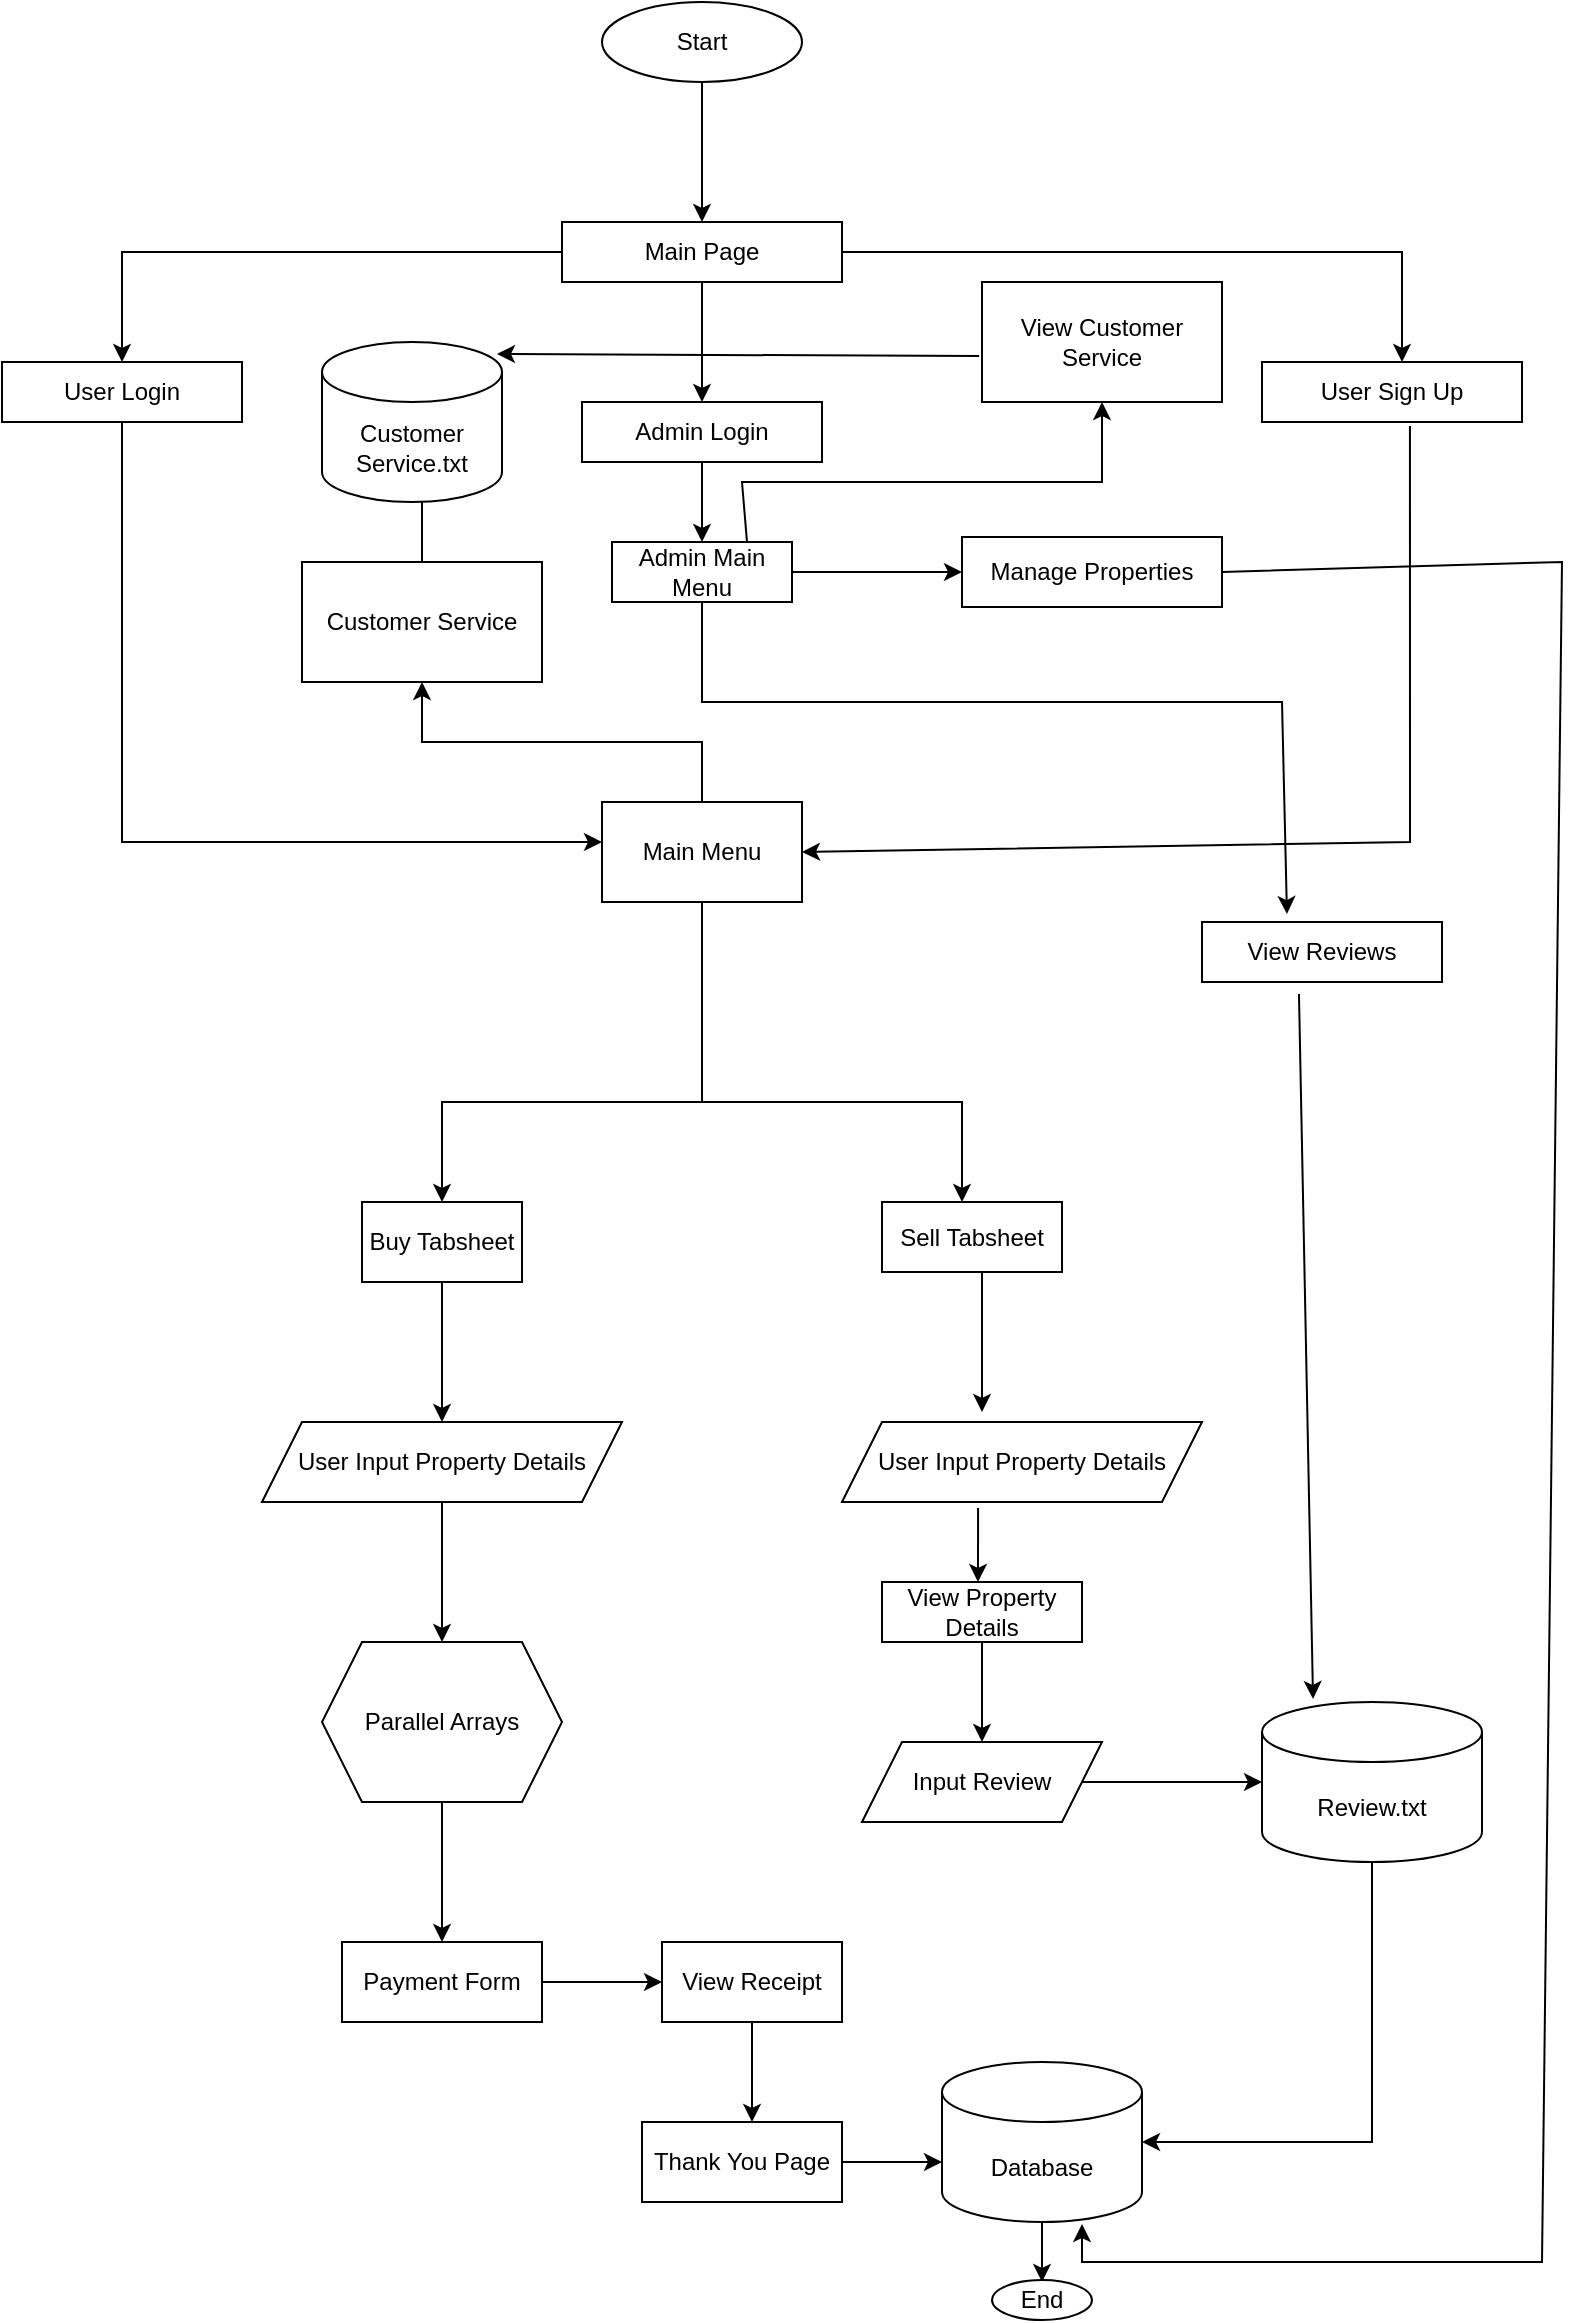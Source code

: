 <mxfile version="24.3.1" type="device">
  <diagram name="Page-1" id="vj-WcJgXzLhIy-W4kLRI">
    <mxGraphModel dx="794" dy="505" grid="1" gridSize="10" guides="1" tooltips="1" connect="1" arrows="1" fold="1" page="1" pageScale="1" pageWidth="827" pageHeight="1169" math="0" shadow="0">
      <root>
        <mxCell id="0" />
        <mxCell id="1" parent="0" />
        <mxCell id="ownzThEsMmK_FNB4vp_O-1" value="Start" style="ellipse;whiteSpace=wrap;html=1;" parent="1" vertex="1">
          <mxGeometry x="330" y="10" width="100" height="40" as="geometry" />
        </mxCell>
        <mxCell id="ownzThEsMmK_FNB4vp_O-2" value="" style="endArrow=classic;html=1;rounded=0;exitX=0.5;exitY=1;exitDx=0;exitDy=0;" parent="1" source="ownzThEsMmK_FNB4vp_O-1" edge="1">
          <mxGeometry width="50" height="50" relative="1" as="geometry">
            <mxPoint x="380" y="290" as="sourcePoint" />
            <mxPoint x="380" y="120" as="targetPoint" />
          </mxGeometry>
        </mxCell>
        <mxCell id="ownzThEsMmK_FNB4vp_O-3" value="Main Page" style="rounded=0;whiteSpace=wrap;html=1;" parent="1" vertex="1">
          <mxGeometry x="310" y="120" width="140" height="30" as="geometry" />
        </mxCell>
        <mxCell id="ownzThEsMmK_FNB4vp_O-4" value="" style="endArrow=classic;html=1;rounded=0;exitX=0;exitY=0.5;exitDx=0;exitDy=0;" parent="1" source="ownzThEsMmK_FNB4vp_O-3" edge="1">
          <mxGeometry width="50" height="50" relative="1" as="geometry">
            <mxPoint x="380" y="290" as="sourcePoint" />
            <mxPoint x="90" y="190" as="targetPoint" />
            <Array as="points">
              <mxPoint x="90" y="135" />
            </Array>
          </mxGeometry>
        </mxCell>
        <mxCell id="ownzThEsMmK_FNB4vp_O-6" value="" style="endArrow=classic;html=1;rounded=0;exitX=1;exitY=0.5;exitDx=0;exitDy=0;" parent="1" source="ownzThEsMmK_FNB4vp_O-3" edge="1">
          <mxGeometry width="50" height="50" relative="1" as="geometry">
            <mxPoint x="380" y="290" as="sourcePoint" />
            <mxPoint x="730" y="190" as="targetPoint" />
            <Array as="points">
              <mxPoint x="730" y="135" />
            </Array>
          </mxGeometry>
        </mxCell>
        <mxCell id="ownzThEsMmK_FNB4vp_O-8" value="User Login" style="rounded=0;whiteSpace=wrap;html=1;" parent="1" vertex="1">
          <mxGeometry x="30" y="190" width="120" height="30" as="geometry" />
        </mxCell>
        <mxCell id="ownzThEsMmK_FNB4vp_O-9" value="User Sign Up" style="rounded=0;whiteSpace=wrap;html=1;" parent="1" vertex="1">
          <mxGeometry x="660" y="190" width="130" height="30" as="geometry" />
        </mxCell>
        <mxCell id="ownzThEsMmK_FNB4vp_O-10" value="Admin Login" style="rounded=0;whiteSpace=wrap;html=1;" parent="1" vertex="1">
          <mxGeometry x="320" y="210" width="120" height="30" as="geometry" />
        </mxCell>
        <mxCell id="GqK_yRSYYHobmtIPXfuX-1" value="" style="endArrow=classic;html=1;rounded=0;exitX=0.5;exitY=1;exitDx=0;exitDy=0;entryX=0.5;entryY=0;entryDx=0;entryDy=0;" edge="1" parent="1" source="ownzThEsMmK_FNB4vp_O-3" target="ownzThEsMmK_FNB4vp_O-10">
          <mxGeometry width="50" height="50" relative="1" as="geometry">
            <mxPoint x="380" y="290" as="sourcePoint" />
            <mxPoint x="430" y="240" as="targetPoint" />
          </mxGeometry>
        </mxCell>
        <mxCell id="GqK_yRSYYHobmtIPXfuX-2" value="" style="endArrow=classic;html=1;rounded=0;exitX=0.5;exitY=1;exitDx=0;exitDy=0;" edge="1" parent="1" source="ownzThEsMmK_FNB4vp_O-8">
          <mxGeometry width="50" height="50" relative="1" as="geometry">
            <mxPoint x="80" y="230" as="sourcePoint" />
            <mxPoint x="330" y="430" as="targetPoint" />
            <Array as="points">
              <mxPoint x="90" y="430" />
            </Array>
          </mxGeometry>
        </mxCell>
        <mxCell id="GqK_yRSYYHobmtIPXfuX-3" value="Main Menu" style="rounded=0;whiteSpace=wrap;html=1;" vertex="1" parent="1">
          <mxGeometry x="330" y="410" width="100" height="50" as="geometry" />
        </mxCell>
        <mxCell id="GqK_yRSYYHobmtIPXfuX-5" value="" style="endArrow=classic;html=1;rounded=0;exitX=0.569;exitY=1.067;exitDx=0;exitDy=0;exitPerimeter=0;entryX=1;entryY=0.5;entryDx=0;entryDy=0;" edge="1" parent="1" source="ownzThEsMmK_FNB4vp_O-9" target="GqK_yRSYYHobmtIPXfuX-3">
          <mxGeometry width="50" height="50" relative="1" as="geometry">
            <mxPoint x="380" y="430" as="sourcePoint" />
            <mxPoint x="440" y="430" as="targetPoint" />
            <Array as="points">
              <mxPoint x="734" y="430" />
            </Array>
          </mxGeometry>
        </mxCell>
        <mxCell id="GqK_yRSYYHobmtIPXfuX-6" value="" style="endArrow=classic;html=1;rounded=0;exitX=0.5;exitY=1;exitDx=0;exitDy=0;" edge="1" parent="1" source="GqK_yRSYYHobmtIPXfuX-3">
          <mxGeometry width="50" height="50" relative="1" as="geometry">
            <mxPoint x="270" y="430" as="sourcePoint" />
            <mxPoint x="250" y="610" as="targetPoint" />
            <Array as="points">
              <mxPoint x="380" y="560" />
              <mxPoint x="250" y="560" />
            </Array>
          </mxGeometry>
        </mxCell>
        <mxCell id="GqK_yRSYYHobmtIPXfuX-7" value="" style="endArrow=classic;html=1;rounded=0;" edge="1" parent="1">
          <mxGeometry width="50" height="50" relative="1" as="geometry">
            <mxPoint x="380" y="560" as="sourcePoint" />
            <mxPoint x="510" y="610" as="targetPoint" />
            <Array as="points">
              <mxPoint x="510" y="560" />
            </Array>
          </mxGeometry>
        </mxCell>
        <mxCell id="GqK_yRSYYHobmtIPXfuX-8" value="Buy Tabsheet" style="rounded=0;whiteSpace=wrap;html=1;" vertex="1" parent="1">
          <mxGeometry x="210" y="610" width="80" height="40" as="geometry" />
        </mxCell>
        <mxCell id="GqK_yRSYYHobmtIPXfuX-9" value="Sell Tabsheet" style="rounded=0;whiteSpace=wrap;html=1;" vertex="1" parent="1">
          <mxGeometry x="470" y="610" width="90" height="35" as="geometry" />
        </mxCell>
        <mxCell id="GqK_yRSYYHobmtIPXfuX-10" value="" style="endArrow=classic;html=1;rounded=0;exitX=0.5;exitY=1;exitDx=0;exitDy=0;" edge="1" parent="1" source="GqK_yRSYYHobmtIPXfuX-8">
          <mxGeometry width="50" height="50" relative="1" as="geometry">
            <mxPoint x="270" y="720" as="sourcePoint" />
            <mxPoint x="250" y="720" as="targetPoint" />
          </mxGeometry>
        </mxCell>
        <mxCell id="GqK_yRSYYHobmtIPXfuX-11" value="User Input Property Details" style="shape=parallelogram;perimeter=parallelogramPerimeter;whiteSpace=wrap;html=1;fixedSize=1;" vertex="1" parent="1">
          <mxGeometry x="160" y="720" width="180" height="40" as="geometry" />
        </mxCell>
        <mxCell id="GqK_yRSYYHobmtIPXfuX-12" value="User Input Property Details" style="shape=parallelogram;perimeter=parallelogramPerimeter;whiteSpace=wrap;html=1;fixedSize=1;" vertex="1" parent="1">
          <mxGeometry x="450" y="720" width="180" height="40" as="geometry" />
        </mxCell>
        <mxCell id="GqK_yRSYYHobmtIPXfuX-13" value="" style="endArrow=classic;html=1;rounded=0;exitX=0.5;exitY=1;exitDx=0;exitDy=0;" edge="1" parent="1">
          <mxGeometry width="50" height="50" relative="1" as="geometry">
            <mxPoint x="520" y="645" as="sourcePoint" />
            <mxPoint x="520" y="715" as="targetPoint" />
          </mxGeometry>
        </mxCell>
        <mxCell id="GqK_yRSYYHobmtIPXfuX-14" value="" style="endArrow=classic;html=1;rounded=0;exitX=0.5;exitY=1;exitDx=0;exitDy=0;" edge="1" parent="1" source="GqK_yRSYYHobmtIPXfuX-11">
          <mxGeometry width="50" height="50" relative="1" as="geometry">
            <mxPoint x="270" y="720" as="sourcePoint" />
            <mxPoint x="250" y="830" as="targetPoint" />
          </mxGeometry>
        </mxCell>
        <mxCell id="GqK_yRSYYHobmtIPXfuX-16" value="Parallel Arrays" style="shape=hexagon;perimeter=hexagonPerimeter2;whiteSpace=wrap;html=1;fixedSize=1;" vertex="1" parent="1">
          <mxGeometry x="190" y="830" width="120" height="80" as="geometry" />
        </mxCell>
        <mxCell id="GqK_yRSYYHobmtIPXfuX-17" value="" style="endArrow=classic;html=1;rounded=0;exitX=0.5;exitY=1;exitDx=0;exitDy=0;" edge="1" parent="1" source="GqK_yRSYYHobmtIPXfuX-16">
          <mxGeometry width="50" height="50" relative="1" as="geometry">
            <mxPoint x="270" y="820" as="sourcePoint" />
            <mxPoint x="250" y="980" as="targetPoint" />
          </mxGeometry>
        </mxCell>
        <mxCell id="GqK_yRSYYHobmtIPXfuX-18" value="Payment Form" style="rounded=0;whiteSpace=wrap;html=1;" vertex="1" parent="1">
          <mxGeometry x="200" y="980" width="100" height="40" as="geometry" />
        </mxCell>
        <mxCell id="GqK_yRSYYHobmtIPXfuX-19" value="" style="endArrow=classic;html=1;rounded=0;exitX=1;exitY=0.5;exitDx=0;exitDy=0;" edge="1" parent="1" source="GqK_yRSYYHobmtIPXfuX-18">
          <mxGeometry width="50" height="50" relative="1" as="geometry">
            <mxPoint x="270" y="1020" as="sourcePoint" />
            <mxPoint x="360" y="1000" as="targetPoint" />
          </mxGeometry>
        </mxCell>
        <mxCell id="GqK_yRSYYHobmtIPXfuX-21" value="View Receipt" style="rounded=0;whiteSpace=wrap;html=1;" vertex="1" parent="1">
          <mxGeometry x="360" y="980" width="90" height="40" as="geometry" />
        </mxCell>
        <mxCell id="GqK_yRSYYHobmtIPXfuX-22" value="" style="endArrow=classic;html=1;rounded=0;exitX=0.5;exitY=1;exitDx=0;exitDy=0;" edge="1" parent="1" source="GqK_yRSYYHobmtIPXfuX-21">
          <mxGeometry width="50" height="50" relative="1" as="geometry">
            <mxPoint x="260" y="1110" as="sourcePoint" />
            <mxPoint x="405" y="1070" as="targetPoint" />
          </mxGeometry>
        </mxCell>
        <mxCell id="GqK_yRSYYHobmtIPXfuX-23" value="Thank You Page" style="rounded=0;whiteSpace=wrap;html=1;" vertex="1" parent="1">
          <mxGeometry x="350" y="1070" width="100" height="40" as="geometry" />
        </mxCell>
        <mxCell id="GqK_yRSYYHobmtIPXfuX-24" value="" style="endArrow=classic;html=1;rounded=0;" edge="1" parent="1">
          <mxGeometry width="50" height="50" relative="1" as="geometry">
            <mxPoint x="450" y="1090" as="sourcePoint" />
            <mxPoint x="500" y="1090" as="targetPoint" />
          </mxGeometry>
        </mxCell>
        <mxCell id="GqK_yRSYYHobmtIPXfuX-25" value="Database" style="shape=cylinder3;whiteSpace=wrap;html=1;boundedLbl=1;backgroundOutline=1;size=15;" vertex="1" parent="1">
          <mxGeometry x="500" y="1040" width="100" height="80" as="geometry" />
        </mxCell>
        <mxCell id="GqK_yRSYYHobmtIPXfuX-26" value="" style="endArrow=classic;html=1;rounded=0;exitX=0.378;exitY=1.075;exitDx=0;exitDy=0;exitPerimeter=0;" edge="1" parent="1" source="GqK_yRSYYHobmtIPXfuX-12">
          <mxGeometry width="50" height="50" relative="1" as="geometry">
            <mxPoint x="520" y="840" as="sourcePoint" />
            <mxPoint x="518" y="800" as="targetPoint" />
          </mxGeometry>
        </mxCell>
        <mxCell id="GqK_yRSYYHobmtIPXfuX-27" value="View Property Details" style="rounded=0;whiteSpace=wrap;html=1;" vertex="1" parent="1">
          <mxGeometry x="470" y="800" width="100" height="30" as="geometry" />
        </mxCell>
        <mxCell id="GqK_yRSYYHobmtIPXfuX-28" value="" style="endArrow=classic;html=1;rounded=0;exitX=0.5;exitY=1;exitDx=0;exitDy=0;" edge="1" parent="1" source="GqK_yRSYYHobmtIPXfuX-27">
          <mxGeometry width="50" height="50" relative="1" as="geometry">
            <mxPoint x="550" y="890" as="sourcePoint" />
            <mxPoint x="520" y="880" as="targetPoint" />
          </mxGeometry>
        </mxCell>
        <mxCell id="GqK_yRSYYHobmtIPXfuX-29" value="Input Review" style="shape=parallelogram;perimeter=parallelogramPerimeter;whiteSpace=wrap;html=1;fixedSize=1;" vertex="1" parent="1">
          <mxGeometry x="460" y="880" width="120" height="40" as="geometry" />
        </mxCell>
        <mxCell id="GqK_yRSYYHobmtIPXfuX-30" value="" style="endArrow=classic;html=1;rounded=0;exitX=1;exitY=0.5;exitDx=0;exitDy=0;" edge="1" parent="1" source="GqK_yRSYYHobmtIPXfuX-29">
          <mxGeometry width="50" height="50" relative="1" as="geometry">
            <mxPoint x="610" y="960" as="sourcePoint" />
            <mxPoint x="660" y="900" as="targetPoint" />
          </mxGeometry>
        </mxCell>
        <mxCell id="GqK_yRSYYHobmtIPXfuX-31" value="Review.txt" style="shape=cylinder3;whiteSpace=wrap;html=1;boundedLbl=1;backgroundOutline=1;size=15;" vertex="1" parent="1">
          <mxGeometry x="660" y="860" width="110" height="80" as="geometry" />
        </mxCell>
        <mxCell id="GqK_yRSYYHobmtIPXfuX-32" value="" style="endArrow=classic;html=1;rounded=0;exitX=0.5;exitY=1;exitDx=0;exitDy=0;exitPerimeter=0;" edge="1" parent="1" source="GqK_yRSYYHobmtIPXfuX-31" target="GqK_yRSYYHobmtIPXfuX-25">
          <mxGeometry width="50" height="50" relative="1" as="geometry">
            <mxPoint x="720" y="1040" as="sourcePoint" />
            <mxPoint x="715" y="1090" as="targetPoint" />
            <Array as="points">
              <mxPoint x="715" y="1080" />
            </Array>
          </mxGeometry>
        </mxCell>
        <mxCell id="GqK_yRSYYHobmtIPXfuX-33" value="" style="endArrow=classic;html=1;rounded=0;exitX=0.5;exitY=1;exitDx=0;exitDy=0;" edge="1" parent="1" source="ownzThEsMmK_FNB4vp_O-10">
          <mxGeometry width="50" height="50" relative="1" as="geometry">
            <mxPoint x="390" y="330" as="sourcePoint" />
            <mxPoint x="380" y="280" as="targetPoint" />
          </mxGeometry>
        </mxCell>
        <mxCell id="GqK_yRSYYHobmtIPXfuX-34" value="Admin Main Menu" style="rounded=0;whiteSpace=wrap;html=1;" vertex="1" parent="1">
          <mxGeometry x="335" y="280" width="90" height="30" as="geometry" />
        </mxCell>
        <mxCell id="GqK_yRSYYHobmtIPXfuX-35" value="" style="endArrow=classic;html=1;rounded=0;exitX=1;exitY=0.5;exitDx=0;exitDy=0;" edge="1" parent="1" source="GqK_yRSYYHobmtIPXfuX-34">
          <mxGeometry width="50" height="50" relative="1" as="geometry">
            <mxPoint x="520" y="370" as="sourcePoint" />
            <mxPoint x="510" y="295" as="targetPoint" />
          </mxGeometry>
        </mxCell>
        <mxCell id="GqK_yRSYYHobmtIPXfuX-36" value="Manage Properties" style="rounded=0;whiteSpace=wrap;html=1;" vertex="1" parent="1">
          <mxGeometry x="510" y="277.5" width="130" height="35" as="geometry" />
        </mxCell>
        <mxCell id="GqK_yRSYYHobmtIPXfuX-38" value="View Reviews" style="rounded=0;whiteSpace=wrap;html=1;" vertex="1" parent="1">
          <mxGeometry x="630" y="470" width="120" height="30" as="geometry" />
        </mxCell>
        <mxCell id="GqK_yRSYYHobmtIPXfuX-39" value="" style="endArrow=classic;html=1;rounded=0;exitX=0.5;exitY=1;exitDx=0;exitDy=0;entryX=0.354;entryY=-0.133;entryDx=0;entryDy=0;entryPerimeter=0;" edge="1" parent="1" source="GqK_yRSYYHobmtIPXfuX-34" target="GqK_yRSYYHobmtIPXfuX-38">
          <mxGeometry width="50" height="50" relative="1" as="geometry">
            <mxPoint x="410" y="380" as="sourcePoint" />
            <mxPoint x="680" y="360" as="targetPoint" />
            <Array as="points">
              <mxPoint x="380" y="360" />
              <mxPoint x="670" y="360" />
            </Array>
          </mxGeometry>
        </mxCell>
        <mxCell id="GqK_yRSYYHobmtIPXfuX-40" value="" style="endArrow=classic;html=1;rounded=0;exitX=0.404;exitY=1.2;exitDx=0;exitDy=0;exitPerimeter=0;entryX=0.232;entryY=-0.019;entryDx=0;entryDy=0;entryPerimeter=0;" edge="1" parent="1" source="GqK_yRSYYHobmtIPXfuX-38" target="GqK_yRSYYHobmtIPXfuX-31">
          <mxGeometry width="50" height="50" relative="1" as="geometry">
            <mxPoint x="680" y="750" as="sourcePoint" />
            <mxPoint x="730" y="700" as="targetPoint" />
          </mxGeometry>
        </mxCell>
        <mxCell id="GqK_yRSYYHobmtIPXfuX-41" value="" style="endArrow=classic;html=1;rounded=0;exitX=1;exitY=0.5;exitDx=0;exitDy=0;entryX=0.7;entryY=1.013;entryDx=0;entryDy=0;entryPerimeter=0;" edge="1" parent="1" source="GqK_yRSYYHobmtIPXfuX-36" target="GqK_yRSYYHobmtIPXfuX-25">
          <mxGeometry width="50" height="50" relative="1" as="geometry">
            <mxPoint x="670" y="310" as="sourcePoint" />
            <mxPoint x="570" y="1130" as="targetPoint" />
            <Array as="points">
              <mxPoint x="810" y="290" />
              <mxPoint x="800" y="1140" />
              <mxPoint x="570" y="1140" />
            </Array>
          </mxGeometry>
        </mxCell>
        <mxCell id="GqK_yRSYYHobmtIPXfuX-42" value="" style="endArrow=classic;html=1;rounded=0;exitX=0.5;exitY=0;exitDx=0;exitDy=0;entryX=0.5;entryY=1;entryDx=0;entryDy=0;" edge="1" parent="1" source="GqK_yRSYYHobmtIPXfuX-3" target="GqK_yRSYYHobmtIPXfuX-43">
          <mxGeometry width="50" height="50" relative="1" as="geometry">
            <mxPoint x="290" y="390" as="sourcePoint" />
            <mxPoint x="240" y="360" as="targetPoint" />
            <Array as="points">
              <mxPoint x="380" y="380" />
              <mxPoint x="240" y="380" />
            </Array>
          </mxGeometry>
        </mxCell>
        <mxCell id="GqK_yRSYYHobmtIPXfuX-43" value="Customer Service" style="rounded=0;whiteSpace=wrap;html=1;" vertex="1" parent="1">
          <mxGeometry x="180" y="290" width="120" height="60" as="geometry" />
        </mxCell>
        <mxCell id="GqK_yRSYYHobmtIPXfuX-44" value="" style="endArrow=classic;html=1;rounded=0;exitX=0.5;exitY=0;exitDx=0;exitDy=0;" edge="1" parent="1" source="GqK_yRSYYHobmtIPXfuX-43">
          <mxGeometry width="50" height="50" relative="1" as="geometry">
            <mxPoint x="200" y="270" as="sourcePoint" />
            <mxPoint x="240" y="250" as="targetPoint" />
          </mxGeometry>
        </mxCell>
        <mxCell id="GqK_yRSYYHobmtIPXfuX-45" value="Customer Service.txt" style="shape=cylinder3;whiteSpace=wrap;html=1;boundedLbl=1;backgroundOutline=1;size=15;" vertex="1" parent="1">
          <mxGeometry x="190" y="180" width="90" height="80" as="geometry" />
        </mxCell>
        <mxCell id="GqK_yRSYYHobmtIPXfuX-47" value="" style="endArrow=classic;html=1;rounded=0;exitX=0.75;exitY=0;exitDx=0;exitDy=0;" edge="1" parent="1" source="GqK_yRSYYHobmtIPXfuX-34">
          <mxGeometry width="50" height="50" relative="1" as="geometry">
            <mxPoint x="500" y="220" as="sourcePoint" />
            <mxPoint x="580" y="210" as="targetPoint" />
            <Array as="points">
              <mxPoint x="400" y="250" />
              <mxPoint x="580" y="250" />
            </Array>
          </mxGeometry>
        </mxCell>
        <mxCell id="GqK_yRSYYHobmtIPXfuX-48" value="View Customer Service" style="rounded=0;whiteSpace=wrap;html=1;" vertex="1" parent="1">
          <mxGeometry x="520" y="150" width="120" height="60" as="geometry" />
        </mxCell>
        <mxCell id="GqK_yRSYYHobmtIPXfuX-49" value="" style="endArrow=classic;html=1;rounded=0;exitX=-0.012;exitY=0.617;exitDx=0;exitDy=0;entryX=0.972;entryY=0.075;entryDx=0;entryDy=0;entryPerimeter=0;exitPerimeter=0;" edge="1" parent="1" source="GqK_yRSYYHobmtIPXfuX-48" target="GqK_yRSYYHobmtIPXfuX-45">
          <mxGeometry width="50" height="50" relative="1" as="geometry">
            <mxPoint x="460" y="190" as="sourcePoint" />
            <mxPoint x="510" y="140" as="targetPoint" />
          </mxGeometry>
        </mxCell>
        <mxCell id="GqK_yRSYYHobmtIPXfuX-50" value="" style="endArrow=classic;html=1;rounded=0;exitX=0.5;exitY=1;exitDx=0;exitDy=0;exitPerimeter=0;" edge="1" parent="1" source="GqK_yRSYYHobmtIPXfuX-25">
          <mxGeometry width="50" height="50" relative="1" as="geometry">
            <mxPoint x="250" y="1130" as="sourcePoint" />
            <mxPoint x="550" y="1150" as="targetPoint" />
          </mxGeometry>
        </mxCell>
        <mxCell id="GqK_yRSYYHobmtIPXfuX-51" value="End" style="ellipse;whiteSpace=wrap;html=1;" vertex="1" parent="1">
          <mxGeometry x="525" y="1149" width="50" height="20" as="geometry" />
        </mxCell>
      </root>
    </mxGraphModel>
  </diagram>
</mxfile>
